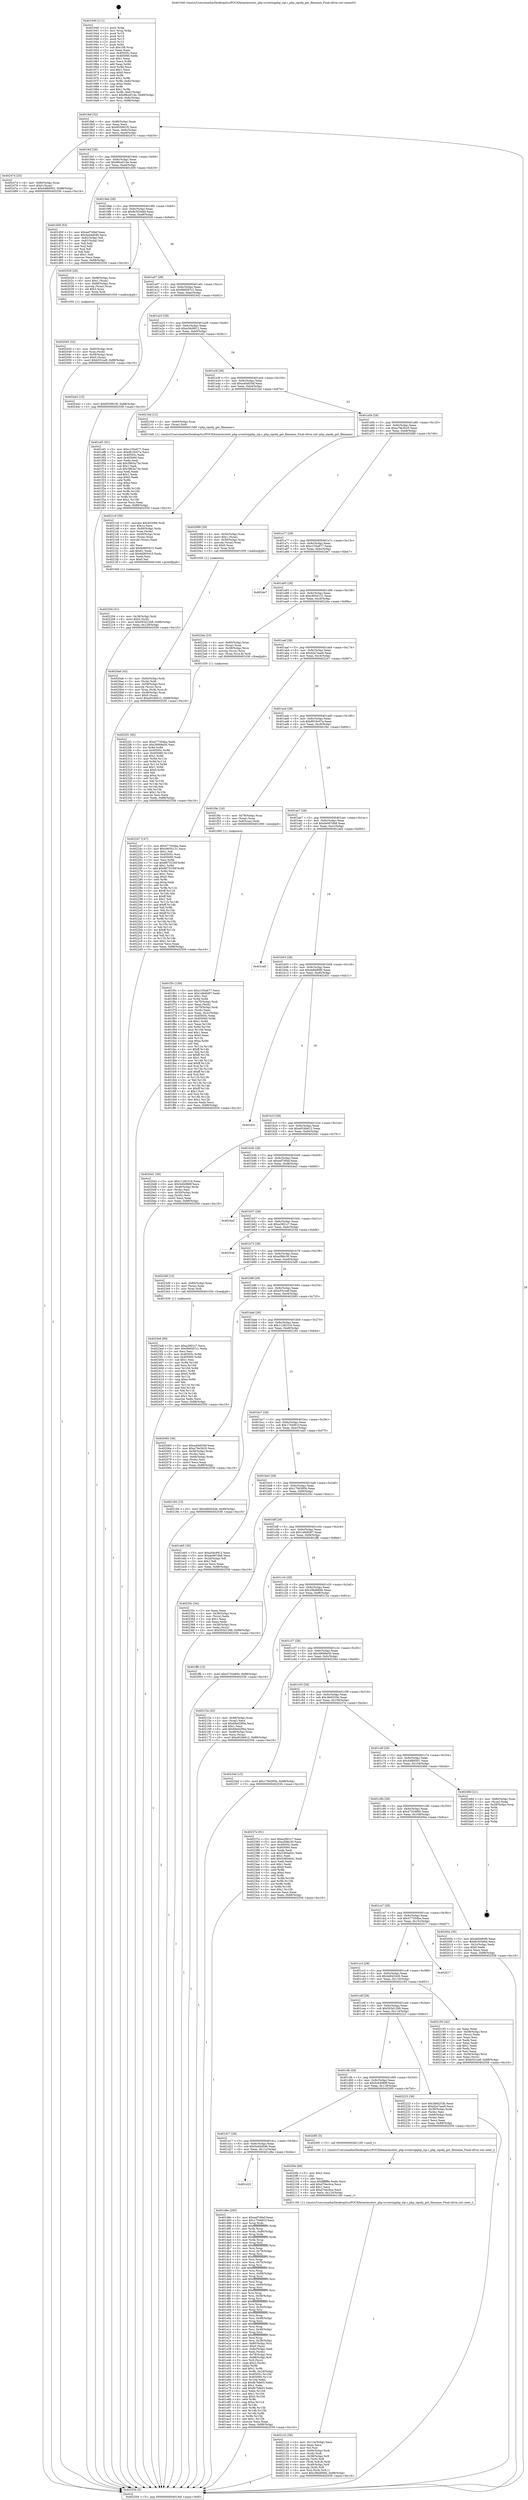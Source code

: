 digraph "0x401940" {
  label = "0x401940 (/mnt/c/Users/mathe/Desktop/tcc/POCII/binaries/extr_php-srcextzipphp_zip.c_php_zipobj_get_filename_Final-ollvm.out::main(0))"
  labelloc = "t"
  node[shape=record]

  Entry [label="",width=0.3,height=0.3,shape=circle,fillcolor=black,style=filled]
  "0x4019af" [label="{
     0x4019af [32]\l
     | [instrs]\l
     &nbsp;&nbsp;0x4019af \<+6\>: mov -0x88(%rbp),%eax\l
     &nbsp;&nbsp;0x4019b5 \<+2\>: mov %eax,%ecx\l
     &nbsp;&nbsp;0x4019b7 \<+6\>: sub $0x855991f5,%ecx\l
     &nbsp;&nbsp;0x4019bd \<+6\>: mov %eax,-0x9c(%rbp)\l
     &nbsp;&nbsp;0x4019c3 \<+6\>: mov %ecx,-0xa0(%rbp)\l
     &nbsp;&nbsp;0x4019c9 \<+6\>: je 0000000000402474 \<main+0xb34\>\l
  }"]
  "0x402474" [label="{
     0x402474 [25]\l
     | [instrs]\l
     &nbsp;&nbsp;0x402474 \<+4\>: mov -0x80(%rbp),%rax\l
     &nbsp;&nbsp;0x402478 \<+6\>: movl $0x0,(%rax)\l
     &nbsp;&nbsp;0x40247e \<+10\>: movl $0x44f66501,-0x88(%rbp)\l
     &nbsp;&nbsp;0x402488 \<+5\>: jmp 0000000000402556 \<main+0xc16\>\l
  }"]
  "0x4019cf" [label="{
     0x4019cf [28]\l
     | [instrs]\l
     &nbsp;&nbsp;0x4019cf \<+5\>: jmp 00000000004019d4 \<main+0x94\>\l
     &nbsp;&nbsp;0x4019d4 \<+6\>: mov -0x9c(%rbp),%eax\l
     &nbsp;&nbsp;0x4019da \<+5\>: sub $0x88ce514e,%eax\l
     &nbsp;&nbsp;0x4019df \<+6\>: mov %eax,-0xa4(%rbp)\l
     &nbsp;&nbsp;0x4019e5 \<+6\>: je 0000000000401d59 \<main+0x419\>\l
  }"]
  Exit [label="",width=0.3,height=0.3,shape=circle,fillcolor=black,style=filled,peripheries=2]
  "0x401d59" [label="{
     0x401d59 [53]\l
     | [instrs]\l
     &nbsp;&nbsp;0x401d59 \<+5\>: mov $0xeef7d0ef,%eax\l
     &nbsp;&nbsp;0x401d5e \<+5\>: mov $0x5ed4d546,%ecx\l
     &nbsp;&nbsp;0x401d63 \<+6\>: mov -0x82(%rbp),%dl\l
     &nbsp;&nbsp;0x401d69 \<+7\>: mov -0x81(%rbp),%sil\l
     &nbsp;&nbsp;0x401d70 \<+3\>: mov %dl,%dil\l
     &nbsp;&nbsp;0x401d73 \<+3\>: and %sil,%dil\l
     &nbsp;&nbsp;0x401d76 \<+3\>: xor %sil,%dl\l
     &nbsp;&nbsp;0x401d79 \<+3\>: or %dl,%dil\l
     &nbsp;&nbsp;0x401d7c \<+4\>: test $0x1,%dil\l
     &nbsp;&nbsp;0x401d80 \<+3\>: cmovne %ecx,%eax\l
     &nbsp;&nbsp;0x401d83 \<+6\>: mov %eax,-0x88(%rbp)\l
     &nbsp;&nbsp;0x401d89 \<+5\>: jmp 0000000000402556 \<main+0xc16\>\l
  }"]
  "0x4019eb" [label="{
     0x4019eb [28]\l
     | [instrs]\l
     &nbsp;&nbsp;0x4019eb \<+5\>: jmp 00000000004019f0 \<main+0xb0\>\l
     &nbsp;&nbsp;0x4019f0 \<+6\>: mov -0x9c(%rbp),%eax\l
     &nbsp;&nbsp;0x4019f6 \<+5\>: sub $0x8c503e6d,%eax\l
     &nbsp;&nbsp;0x4019fb \<+6\>: mov %eax,-0xa8(%rbp)\l
     &nbsp;&nbsp;0x401a01 \<+6\>: je 0000000000402028 \<main+0x6e8\>\l
  }"]
  "0x402556" [label="{
     0x402556 [5]\l
     | [instrs]\l
     &nbsp;&nbsp;0x402556 \<+5\>: jmp 00000000004019af \<main+0x6f\>\l
  }"]
  "0x401940" [label="{
     0x401940 [111]\l
     | [instrs]\l
     &nbsp;&nbsp;0x401940 \<+1\>: push %rbp\l
     &nbsp;&nbsp;0x401941 \<+3\>: mov %rsp,%rbp\l
     &nbsp;&nbsp;0x401944 \<+2\>: push %r15\l
     &nbsp;&nbsp;0x401946 \<+2\>: push %r14\l
     &nbsp;&nbsp;0x401948 \<+2\>: push %r13\l
     &nbsp;&nbsp;0x40194a \<+2\>: push %r12\l
     &nbsp;&nbsp;0x40194c \<+1\>: push %rbx\l
     &nbsp;&nbsp;0x40194d \<+7\>: sub $0x108,%rsp\l
     &nbsp;&nbsp;0x401954 \<+2\>: xor %eax,%eax\l
     &nbsp;&nbsp;0x401956 \<+7\>: mov 0x40505c,%ecx\l
     &nbsp;&nbsp;0x40195d \<+7\>: mov 0x405060,%edx\l
     &nbsp;&nbsp;0x401964 \<+3\>: sub $0x1,%eax\l
     &nbsp;&nbsp;0x401967 \<+3\>: mov %ecx,%r8d\l
     &nbsp;&nbsp;0x40196a \<+3\>: add %eax,%r8d\l
     &nbsp;&nbsp;0x40196d \<+4\>: imul %r8d,%ecx\l
     &nbsp;&nbsp;0x401971 \<+3\>: and $0x1,%ecx\l
     &nbsp;&nbsp;0x401974 \<+3\>: cmp $0x0,%ecx\l
     &nbsp;&nbsp;0x401977 \<+4\>: sete %r9b\l
     &nbsp;&nbsp;0x40197b \<+4\>: and $0x1,%r9b\l
     &nbsp;&nbsp;0x40197f \<+7\>: mov %r9b,-0x82(%rbp)\l
     &nbsp;&nbsp;0x401986 \<+3\>: cmp $0xa,%edx\l
     &nbsp;&nbsp;0x401989 \<+4\>: setl %r9b\l
     &nbsp;&nbsp;0x40198d \<+4\>: and $0x1,%r9b\l
     &nbsp;&nbsp;0x401991 \<+7\>: mov %r9b,-0x81(%rbp)\l
     &nbsp;&nbsp;0x401998 \<+10\>: movl $0x88ce514e,-0x88(%rbp)\l
     &nbsp;&nbsp;0x4019a2 \<+6\>: mov %edi,-0x8c(%rbp)\l
     &nbsp;&nbsp;0x4019a8 \<+7\>: mov %rsi,-0x98(%rbp)\l
  }"]
  "0x4023e8" [label="{
     0x4023e8 [90]\l
     | [instrs]\l
     &nbsp;&nbsp;0x4023e8 \<+5\>: mov $0xa2801c7,%ecx\l
     &nbsp;&nbsp;0x4023ed \<+5\>: mov $0x9b6587c1,%edx\l
     &nbsp;&nbsp;0x4023f2 \<+2\>: xor %esi,%esi\l
     &nbsp;&nbsp;0x4023f4 \<+8\>: mov 0x40505c,%r8d\l
     &nbsp;&nbsp;0x4023fc \<+8\>: mov 0x405060,%r9d\l
     &nbsp;&nbsp;0x402404 \<+3\>: sub $0x1,%esi\l
     &nbsp;&nbsp;0x402407 \<+3\>: mov %r8d,%r10d\l
     &nbsp;&nbsp;0x40240a \<+3\>: add %esi,%r10d\l
     &nbsp;&nbsp;0x40240d \<+4\>: imul %r10d,%r8d\l
     &nbsp;&nbsp;0x402411 \<+4\>: and $0x1,%r8d\l
     &nbsp;&nbsp;0x402415 \<+4\>: cmp $0x0,%r8d\l
     &nbsp;&nbsp;0x402419 \<+4\>: sete %r11b\l
     &nbsp;&nbsp;0x40241d \<+4\>: cmp $0xa,%r9d\l
     &nbsp;&nbsp;0x402421 \<+3\>: setl %bl\l
     &nbsp;&nbsp;0x402424 \<+3\>: mov %r11b,%r14b\l
     &nbsp;&nbsp;0x402427 \<+3\>: and %bl,%r14b\l
     &nbsp;&nbsp;0x40242a \<+3\>: xor %bl,%r11b\l
     &nbsp;&nbsp;0x40242d \<+3\>: or %r11b,%r14b\l
     &nbsp;&nbsp;0x402430 \<+4\>: test $0x1,%r14b\l
     &nbsp;&nbsp;0x402434 \<+3\>: cmovne %edx,%ecx\l
     &nbsp;&nbsp;0x402437 \<+6\>: mov %ecx,-0x88(%rbp)\l
     &nbsp;&nbsp;0x40243d \<+5\>: jmp 0000000000402556 \<main+0xc16\>\l
  }"]
  "0x402028" [label="{
     0x402028 [29]\l
     | [instrs]\l
     &nbsp;&nbsp;0x402028 \<+4\>: mov -0x68(%rbp),%rax\l
     &nbsp;&nbsp;0x40202c \<+6\>: movl $0x1,(%rax)\l
     &nbsp;&nbsp;0x402032 \<+4\>: mov -0x68(%rbp),%rax\l
     &nbsp;&nbsp;0x402036 \<+3\>: movslq (%rax),%rax\l
     &nbsp;&nbsp;0x402039 \<+4\>: shl $0x3,%rax\l
     &nbsp;&nbsp;0x40203d \<+3\>: mov %rax,%rdi\l
     &nbsp;&nbsp;0x402040 \<+5\>: call 0000000000401050 \<malloc@plt\>\l
     | [calls]\l
     &nbsp;&nbsp;0x401050 \{1\} (unknown)\l
  }"]
  "0x401a07" [label="{
     0x401a07 [28]\l
     | [instrs]\l
     &nbsp;&nbsp;0x401a07 \<+5\>: jmp 0000000000401a0c \<main+0xcc\>\l
     &nbsp;&nbsp;0x401a0c \<+6\>: mov -0x9c(%rbp),%eax\l
     &nbsp;&nbsp;0x401a12 \<+5\>: sub $0x9b6587c1,%eax\l
     &nbsp;&nbsp;0x401a17 \<+6\>: mov %eax,-0xac(%rbp)\l
     &nbsp;&nbsp;0x401a1d \<+6\>: je 0000000000402442 \<main+0xb02\>\l
  }"]
  "0x4022f1" [label="{
     0x4022f1 [92]\l
     | [instrs]\l
     &nbsp;&nbsp;0x4022f1 \<+5\>: mov $0x477304ba,%edx\l
     &nbsp;&nbsp;0x4022f6 \<+5\>: mov $0x39068e50,%esi\l
     &nbsp;&nbsp;0x4022fb \<+3\>: xor %r8d,%r8d\l
     &nbsp;&nbsp;0x4022fe \<+8\>: mov 0x40505c,%r9d\l
     &nbsp;&nbsp;0x402306 \<+8\>: mov 0x405060,%r10d\l
     &nbsp;&nbsp;0x40230e \<+4\>: sub $0x1,%r8d\l
     &nbsp;&nbsp;0x402312 \<+3\>: mov %r9d,%r11d\l
     &nbsp;&nbsp;0x402315 \<+3\>: add %r8d,%r11d\l
     &nbsp;&nbsp;0x402318 \<+4\>: imul %r11d,%r9d\l
     &nbsp;&nbsp;0x40231c \<+4\>: and $0x1,%r9d\l
     &nbsp;&nbsp;0x402320 \<+4\>: cmp $0x0,%r9d\l
     &nbsp;&nbsp;0x402324 \<+3\>: sete %bl\l
     &nbsp;&nbsp;0x402327 \<+4\>: cmp $0xa,%r10d\l
     &nbsp;&nbsp;0x40232b \<+4\>: setl %r14b\l
     &nbsp;&nbsp;0x40232f \<+3\>: mov %bl,%r15b\l
     &nbsp;&nbsp;0x402332 \<+3\>: and %r14b,%r15b\l
     &nbsp;&nbsp;0x402335 \<+3\>: xor %r14b,%bl\l
     &nbsp;&nbsp;0x402338 \<+3\>: or %bl,%r15b\l
     &nbsp;&nbsp;0x40233b \<+4\>: test $0x1,%r15b\l
     &nbsp;&nbsp;0x40233f \<+3\>: cmovne %esi,%edx\l
     &nbsp;&nbsp;0x402342 \<+6\>: mov %edx,-0x88(%rbp)\l
     &nbsp;&nbsp;0x402348 \<+5\>: jmp 0000000000402556 \<main+0xc16\>\l
  }"]
  "0x402442" [label="{
     0x402442 [15]\l
     | [instrs]\l
     &nbsp;&nbsp;0x402442 \<+10\>: movl $0x855991f5,-0x88(%rbp)\l
     &nbsp;&nbsp;0x40244c \<+5\>: jmp 0000000000402556 \<main+0xc16\>\l
  }"]
  "0x401a23" [label="{
     0x401a23 [28]\l
     | [instrs]\l
     &nbsp;&nbsp;0x401a23 \<+5\>: jmp 0000000000401a28 \<main+0xe8\>\l
     &nbsp;&nbsp;0x401a28 \<+6\>: mov -0x9c(%rbp),%eax\l
     &nbsp;&nbsp;0x401a2e \<+5\>: sub $0xa3dc9912,%eax\l
     &nbsp;&nbsp;0x401a33 \<+6\>: mov %eax,-0xb0(%rbp)\l
     &nbsp;&nbsp;0x401a39 \<+6\>: je 0000000000401ef1 \<main+0x5b1\>\l
  }"]
  "0x402204" [label="{
     0x402204 [31]\l
     | [instrs]\l
     &nbsp;&nbsp;0x402204 \<+4\>: mov -0x38(%rbp),%rdi\l
     &nbsp;&nbsp;0x402208 \<+6\>: movl $0x0,(%rdi)\l
     &nbsp;&nbsp;0x40220e \<+10\>: movl $0x593d1268,-0x88(%rbp)\l
     &nbsp;&nbsp;0x402218 \<+6\>: mov %eax,-0x128(%rbp)\l
     &nbsp;&nbsp;0x40221e \<+5\>: jmp 0000000000402556 \<main+0xc16\>\l
  }"]
  "0x401ef1" [label="{
     0x401ef1 [91]\l
     | [instrs]\l
     &nbsp;&nbsp;0x401ef1 \<+5\>: mov $0xc155a677,%eax\l
     &nbsp;&nbsp;0x401ef6 \<+5\>: mov $0xd919c07a,%ecx\l
     &nbsp;&nbsp;0x401efb \<+7\>: mov 0x40505c,%edx\l
     &nbsp;&nbsp;0x401f02 \<+7\>: mov 0x405060,%esi\l
     &nbsp;&nbsp;0x401f09 \<+2\>: mov %edx,%edi\l
     &nbsp;&nbsp;0x401f0b \<+6\>: add $0x3863a73e,%edi\l
     &nbsp;&nbsp;0x401f11 \<+3\>: sub $0x1,%edi\l
     &nbsp;&nbsp;0x401f14 \<+6\>: sub $0x3863a73e,%edi\l
     &nbsp;&nbsp;0x401f1a \<+3\>: imul %edi,%edx\l
     &nbsp;&nbsp;0x401f1d \<+3\>: and $0x1,%edx\l
     &nbsp;&nbsp;0x401f20 \<+3\>: cmp $0x0,%edx\l
     &nbsp;&nbsp;0x401f23 \<+4\>: sete %r8b\l
     &nbsp;&nbsp;0x401f27 \<+3\>: cmp $0xa,%esi\l
     &nbsp;&nbsp;0x401f2a \<+4\>: setl %r9b\l
     &nbsp;&nbsp;0x401f2e \<+3\>: mov %r8b,%r10b\l
     &nbsp;&nbsp;0x401f31 \<+3\>: and %r9b,%r10b\l
     &nbsp;&nbsp;0x401f34 \<+3\>: xor %r9b,%r8b\l
     &nbsp;&nbsp;0x401f37 \<+3\>: or %r8b,%r10b\l
     &nbsp;&nbsp;0x401f3a \<+4\>: test $0x1,%r10b\l
     &nbsp;&nbsp;0x401f3e \<+3\>: cmovne %ecx,%eax\l
     &nbsp;&nbsp;0x401f41 \<+6\>: mov %eax,-0x88(%rbp)\l
     &nbsp;&nbsp;0x401f47 \<+5\>: jmp 0000000000402556 \<main+0xc16\>\l
  }"]
  "0x401a3f" [label="{
     0x401a3f [28]\l
     | [instrs]\l
     &nbsp;&nbsp;0x401a3f \<+5\>: jmp 0000000000401a44 \<main+0x104\>\l
     &nbsp;&nbsp;0x401a44 \<+6\>: mov -0x9c(%rbp),%eax\l
     &nbsp;&nbsp;0x401a4a \<+5\>: sub $0xa40d034f,%eax\l
     &nbsp;&nbsp;0x401a4f \<+6\>: mov %eax,-0xb4(%rbp)\l
     &nbsp;&nbsp;0x401a55 \<+6\>: je 00000000004021bd \<main+0x87d\>\l
  }"]
  "0x4021c9" [label="{
     0x4021c9 [59]\l
     | [instrs]\l
     &nbsp;&nbsp;0x4021c9 \<+10\>: movabs $0x4030b6,%rdi\l
     &nbsp;&nbsp;0x4021d3 \<+5\>: mov $0x1a,%ecx\l
     &nbsp;&nbsp;0x4021d8 \<+4\>: mov -0x40(%rbp),%rdx\l
     &nbsp;&nbsp;0x4021dc \<+3\>: mov %rax,(%rdx)\l
     &nbsp;&nbsp;0x4021df \<+4\>: mov -0x40(%rbp),%rax\l
     &nbsp;&nbsp;0x4021e3 \<+3\>: mov (%rax),%rax\l
     &nbsp;&nbsp;0x4021e6 \<+3\>: movsbl (%rax),%eax\l
     &nbsp;&nbsp;0x4021e9 \<+1\>: cltd\l
     &nbsp;&nbsp;0x4021ea \<+2\>: idiv %ecx\l
     &nbsp;&nbsp;0x4021ec \<+6\>: add $0x8d905415,%edx\l
     &nbsp;&nbsp;0x4021f2 \<+3\>: add $0x61,%edx\l
     &nbsp;&nbsp;0x4021f5 \<+6\>: sub $0x8d905415,%edx\l
     &nbsp;&nbsp;0x4021fb \<+2\>: mov %edx,%esi\l
     &nbsp;&nbsp;0x4021fd \<+2\>: mov $0x0,%al\l
     &nbsp;&nbsp;0x4021ff \<+5\>: call 0000000000401040 \<printf@plt\>\l
     | [calls]\l
     &nbsp;&nbsp;0x401040 \{1\} (unknown)\l
  }"]
  "0x4021bd" [label="{
     0x4021bd [12]\l
     | [instrs]\l
     &nbsp;&nbsp;0x4021bd \<+4\>: mov -0x60(%rbp),%rax\l
     &nbsp;&nbsp;0x4021c1 \<+3\>: mov (%rax),%rdi\l
     &nbsp;&nbsp;0x4021c4 \<+5\>: call 00000000004015d0 \<php_zipobj_get_filename\>\l
     | [calls]\l
     &nbsp;&nbsp;0x4015d0 \{1\} (/mnt/c/Users/mathe/Desktop/tcc/POCII/binaries/extr_php-srcextzipphp_zip.c_php_zipobj_get_filename_Final-ollvm.out::php_zipobj_get_filename)\l
  }"]
  "0x401a5b" [label="{
     0x401a5b [28]\l
     | [instrs]\l
     &nbsp;&nbsp;0x401a5b \<+5\>: jmp 0000000000401a60 \<main+0x120\>\l
     &nbsp;&nbsp;0x401a60 \<+6\>: mov -0x9c(%rbp),%eax\l
     &nbsp;&nbsp;0x401a66 \<+5\>: sub $0xa79e3b20,%eax\l
     &nbsp;&nbsp;0x401a6b \<+6\>: mov %eax,-0xb8(%rbp)\l
     &nbsp;&nbsp;0x401a71 \<+6\>: je 0000000000402089 \<main+0x749\>\l
  }"]
  "0x402122" [label="{
     0x402122 [56]\l
     | [instrs]\l
     &nbsp;&nbsp;0x402122 \<+6\>: mov -0x124(%rbp),%ecx\l
     &nbsp;&nbsp;0x402128 \<+3\>: imul %eax,%ecx\l
     &nbsp;&nbsp;0x40212b \<+3\>: mov %cl,%sil\l
     &nbsp;&nbsp;0x40212e \<+4\>: mov -0x60(%rbp),%rdi\l
     &nbsp;&nbsp;0x402132 \<+3\>: mov (%rdi),%rdi\l
     &nbsp;&nbsp;0x402135 \<+4\>: mov -0x58(%rbp),%r8\l
     &nbsp;&nbsp;0x402139 \<+3\>: movslq (%r8),%r8\l
     &nbsp;&nbsp;0x40213c \<+4\>: mov (%rdi,%r8,8),%rdi\l
     &nbsp;&nbsp;0x402140 \<+4\>: mov -0x48(%rbp),%r8\l
     &nbsp;&nbsp;0x402144 \<+3\>: movslq (%r8),%r8\l
     &nbsp;&nbsp;0x402147 \<+4\>: mov %sil,(%rdi,%r8,1)\l
     &nbsp;&nbsp;0x40214b \<+10\>: movl $0x29bd6666,-0x88(%rbp)\l
     &nbsp;&nbsp;0x402155 \<+5\>: jmp 0000000000402556 \<main+0xc16\>\l
  }"]
  "0x402089" [label="{
     0x402089 [29]\l
     | [instrs]\l
     &nbsp;&nbsp;0x402089 \<+4\>: mov -0x50(%rbp),%rax\l
     &nbsp;&nbsp;0x40208d \<+6\>: movl $0x1,(%rax)\l
     &nbsp;&nbsp;0x402093 \<+4\>: mov -0x50(%rbp),%rax\l
     &nbsp;&nbsp;0x402097 \<+3\>: movslq (%rax),%rax\l
     &nbsp;&nbsp;0x40209a \<+4\>: shl $0x0,%rax\l
     &nbsp;&nbsp;0x40209e \<+3\>: mov %rax,%rdi\l
     &nbsp;&nbsp;0x4020a1 \<+5\>: call 0000000000401050 \<malloc@plt\>\l
     | [calls]\l
     &nbsp;&nbsp;0x401050 \{1\} (unknown)\l
  }"]
  "0x401a77" [label="{
     0x401a77 [28]\l
     | [instrs]\l
     &nbsp;&nbsp;0x401a77 \<+5\>: jmp 0000000000401a7c \<main+0x13c\>\l
     &nbsp;&nbsp;0x401a7c \<+6\>: mov -0x9c(%rbp),%eax\l
     &nbsp;&nbsp;0x401a82 \<+5\>: sub $0xc155a677,%eax\l
     &nbsp;&nbsp;0x401a87 \<+6\>: mov %eax,-0xbc(%rbp)\l
     &nbsp;&nbsp;0x401a8d \<+6\>: je 00000000004024e7 \<main+0xba7\>\l
  }"]
  "0x4020fa" [label="{
     0x4020fa [40]\l
     | [instrs]\l
     &nbsp;&nbsp;0x4020fa \<+5\>: mov $0x2,%ecx\l
     &nbsp;&nbsp;0x4020ff \<+1\>: cltd\l
     &nbsp;&nbsp;0x402100 \<+2\>: idiv %ecx\l
     &nbsp;&nbsp;0x402102 \<+6\>: imul $0xfffffffe,%edx,%ecx\l
     &nbsp;&nbsp;0x402108 \<+6\>: add $0xd70ec6ca,%ecx\l
     &nbsp;&nbsp;0x40210e \<+3\>: add $0x1,%ecx\l
     &nbsp;&nbsp;0x402111 \<+6\>: sub $0xd70ec6ca,%ecx\l
     &nbsp;&nbsp;0x402117 \<+6\>: mov %ecx,-0x124(%rbp)\l
     &nbsp;&nbsp;0x40211d \<+5\>: call 0000000000401160 \<next_i\>\l
     | [calls]\l
     &nbsp;&nbsp;0x401160 \{1\} (/mnt/c/Users/mathe/Desktop/tcc/POCII/binaries/extr_php-srcextzipphp_zip.c_php_zipobj_get_filename_Final-ollvm.out::next_i)\l
  }"]
  "0x4024e7" [label="{
     0x4024e7\l
  }", style=dashed]
  "0x401a93" [label="{
     0x401a93 [28]\l
     | [instrs]\l
     &nbsp;&nbsp;0x401a93 \<+5\>: jmp 0000000000401a98 \<main+0x158\>\l
     &nbsp;&nbsp;0x401a98 \<+6\>: mov -0x9c(%rbp),%eax\l
     &nbsp;&nbsp;0x401a9e \<+5\>: sub $0xc9054131,%eax\l
     &nbsp;&nbsp;0x401aa3 \<+6\>: mov %eax,-0xc0(%rbp)\l
     &nbsp;&nbsp;0x401aa9 \<+6\>: je 00000000004022da \<main+0x99a\>\l
  }"]
  "0x4020a6" [label="{
     0x4020a6 [43]\l
     | [instrs]\l
     &nbsp;&nbsp;0x4020a6 \<+4\>: mov -0x60(%rbp),%rdi\l
     &nbsp;&nbsp;0x4020aa \<+3\>: mov (%rdi),%rdi\l
     &nbsp;&nbsp;0x4020ad \<+4\>: mov -0x58(%rbp),%rcx\l
     &nbsp;&nbsp;0x4020b1 \<+3\>: movslq (%rcx),%rcx\l
     &nbsp;&nbsp;0x4020b4 \<+4\>: mov %rax,(%rdi,%rcx,8)\l
     &nbsp;&nbsp;0x4020b8 \<+4\>: mov -0x48(%rbp),%rax\l
     &nbsp;&nbsp;0x4020bc \<+6\>: movl $0x0,(%rax)\l
     &nbsp;&nbsp;0x4020c2 \<+10\>: movl $0xe916b612,-0x88(%rbp)\l
     &nbsp;&nbsp;0x4020cc \<+5\>: jmp 0000000000402556 \<main+0xc16\>\l
  }"]
  "0x4022da" [label="{
     0x4022da [23]\l
     | [instrs]\l
     &nbsp;&nbsp;0x4022da \<+4\>: mov -0x60(%rbp),%rax\l
     &nbsp;&nbsp;0x4022de \<+3\>: mov (%rax),%rax\l
     &nbsp;&nbsp;0x4022e1 \<+4\>: mov -0x38(%rbp),%rcx\l
     &nbsp;&nbsp;0x4022e5 \<+3\>: movslq (%rcx),%rcx\l
     &nbsp;&nbsp;0x4022e8 \<+4\>: mov (%rax,%rcx,8),%rdi\l
     &nbsp;&nbsp;0x4022ec \<+5\>: call 0000000000401030 \<free@plt\>\l
     | [calls]\l
     &nbsp;&nbsp;0x401030 \{1\} (unknown)\l
  }"]
  "0x401aaf" [label="{
     0x401aaf [28]\l
     | [instrs]\l
     &nbsp;&nbsp;0x401aaf \<+5\>: jmp 0000000000401ab4 \<main+0x174\>\l
     &nbsp;&nbsp;0x401ab4 \<+6\>: mov -0x9c(%rbp),%eax\l
     &nbsp;&nbsp;0x401aba \<+5\>: sub $0xd2a7eae9,%eax\l
     &nbsp;&nbsp;0x401abf \<+6\>: mov %eax,-0xc4(%rbp)\l
     &nbsp;&nbsp;0x401ac5 \<+6\>: je 0000000000402247 \<main+0x907\>\l
  }"]
  "0x402045" [label="{
     0x402045 [32]\l
     | [instrs]\l
     &nbsp;&nbsp;0x402045 \<+4\>: mov -0x60(%rbp),%rdi\l
     &nbsp;&nbsp;0x402049 \<+3\>: mov %rax,(%rdi)\l
     &nbsp;&nbsp;0x40204c \<+4\>: mov -0x58(%rbp),%rax\l
     &nbsp;&nbsp;0x402050 \<+6\>: movl $0x0,(%rax)\l
     &nbsp;&nbsp;0x402056 \<+10\>: movl $0xb551edf,-0x88(%rbp)\l
     &nbsp;&nbsp;0x402060 \<+5\>: jmp 0000000000402556 \<main+0xc16\>\l
  }"]
  "0x402247" [label="{
     0x402247 [147]\l
     | [instrs]\l
     &nbsp;&nbsp;0x402247 \<+5\>: mov $0x477304ba,%eax\l
     &nbsp;&nbsp;0x40224c \<+5\>: mov $0xc9054131,%ecx\l
     &nbsp;&nbsp;0x402251 \<+2\>: mov $0x1,%dl\l
     &nbsp;&nbsp;0x402253 \<+7\>: mov 0x40505c,%esi\l
     &nbsp;&nbsp;0x40225a \<+7\>: mov 0x405060,%edi\l
     &nbsp;&nbsp;0x402261 \<+3\>: mov %esi,%r8d\l
     &nbsp;&nbsp;0x402264 \<+7\>: sub $0x8875230f,%r8d\l
     &nbsp;&nbsp;0x40226b \<+4\>: sub $0x1,%r8d\l
     &nbsp;&nbsp;0x40226f \<+7\>: add $0x8875230f,%r8d\l
     &nbsp;&nbsp;0x402276 \<+4\>: imul %r8d,%esi\l
     &nbsp;&nbsp;0x40227a \<+3\>: and $0x1,%esi\l
     &nbsp;&nbsp;0x40227d \<+3\>: cmp $0x0,%esi\l
     &nbsp;&nbsp;0x402280 \<+4\>: sete %r9b\l
     &nbsp;&nbsp;0x402284 \<+3\>: cmp $0xa,%edi\l
     &nbsp;&nbsp;0x402287 \<+4\>: setl %r10b\l
     &nbsp;&nbsp;0x40228b \<+3\>: mov %r9b,%r11b\l
     &nbsp;&nbsp;0x40228e \<+4\>: xor $0xff,%r11b\l
     &nbsp;&nbsp;0x402292 \<+3\>: mov %r10b,%bl\l
     &nbsp;&nbsp;0x402295 \<+3\>: xor $0xff,%bl\l
     &nbsp;&nbsp;0x402298 \<+3\>: xor $0x1,%dl\l
     &nbsp;&nbsp;0x40229b \<+3\>: mov %r11b,%r14b\l
     &nbsp;&nbsp;0x40229e \<+4\>: and $0xff,%r14b\l
     &nbsp;&nbsp;0x4022a2 \<+3\>: and %dl,%r9b\l
     &nbsp;&nbsp;0x4022a5 \<+3\>: mov %bl,%r15b\l
     &nbsp;&nbsp;0x4022a8 \<+4\>: and $0xff,%r15b\l
     &nbsp;&nbsp;0x4022ac \<+3\>: and %dl,%r10b\l
     &nbsp;&nbsp;0x4022af \<+3\>: or %r9b,%r14b\l
     &nbsp;&nbsp;0x4022b2 \<+3\>: or %r10b,%r15b\l
     &nbsp;&nbsp;0x4022b5 \<+3\>: xor %r15b,%r14b\l
     &nbsp;&nbsp;0x4022b8 \<+3\>: or %bl,%r11b\l
     &nbsp;&nbsp;0x4022bb \<+4\>: xor $0xff,%r11b\l
     &nbsp;&nbsp;0x4022bf \<+3\>: or $0x1,%dl\l
     &nbsp;&nbsp;0x4022c2 \<+3\>: and %dl,%r11b\l
     &nbsp;&nbsp;0x4022c5 \<+3\>: or %r11b,%r14b\l
     &nbsp;&nbsp;0x4022c8 \<+4\>: test $0x1,%r14b\l
     &nbsp;&nbsp;0x4022cc \<+3\>: cmovne %ecx,%eax\l
     &nbsp;&nbsp;0x4022cf \<+6\>: mov %eax,-0x88(%rbp)\l
     &nbsp;&nbsp;0x4022d5 \<+5\>: jmp 0000000000402556 \<main+0xc16\>\l
  }"]
  "0x401acb" [label="{
     0x401acb [28]\l
     | [instrs]\l
     &nbsp;&nbsp;0x401acb \<+5\>: jmp 0000000000401ad0 \<main+0x190\>\l
     &nbsp;&nbsp;0x401ad0 \<+6\>: mov -0x9c(%rbp),%eax\l
     &nbsp;&nbsp;0x401ad6 \<+5\>: sub $0xd919c07a,%eax\l
     &nbsp;&nbsp;0x401adb \<+6\>: mov %eax,-0xc8(%rbp)\l
     &nbsp;&nbsp;0x401ae1 \<+6\>: je 0000000000401f4c \<main+0x60c\>\l
  }"]
  "0x401f5c" [label="{
     0x401f5c [159]\l
     | [instrs]\l
     &nbsp;&nbsp;0x401f5c \<+5\>: mov $0xc155a677,%ecx\l
     &nbsp;&nbsp;0x401f61 \<+5\>: mov $0x1d6d0df7,%edx\l
     &nbsp;&nbsp;0x401f66 \<+3\>: mov $0x1,%sil\l
     &nbsp;&nbsp;0x401f69 \<+3\>: xor %r8d,%r8d\l
     &nbsp;&nbsp;0x401f6c \<+4\>: mov -0x70(%rbp),%rdi\l
     &nbsp;&nbsp;0x401f70 \<+2\>: mov %eax,(%rdi)\l
     &nbsp;&nbsp;0x401f72 \<+4\>: mov -0x70(%rbp),%rdi\l
     &nbsp;&nbsp;0x401f76 \<+2\>: mov (%rdi),%eax\l
     &nbsp;&nbsp;0x401f78 \<+3\>: mov %eax,-0x2c(%rbp)\l
     &nbsp;&nbsp;0x401f7b \<+7\>: mov 0x40505c,%eax\l
     &nbsp;&nbsp;0x401f82 \<+8\>: mov 0x405060,%r9d\l
     &nbsp;&nbsp;0x401f8a \<+4\>: sub $0x1,%r8d\l
     &nbsp;&nbsp;0x401f8e \<+3\>: mov %eax,%r10d\l
     &nbsp;&nbsp;0x401f91 \<+3\>: add %r8d,%r10d\l
     &nbsp;&nbsp;0x401f94 \<+4\>: imul %r10d,%eax\l
     &nbsp;&nbsp;0x401f98 \<+3\>: and $0x1,%eax\l
     &nbsp;&nbsp;0x401f9b \<+3\>: cmp $0x0,%eax\l
     &nbsp;&nbsp;0x401f9e \<+4\>: sete %r11b\l
     &nbsp;&nbsp;0x401fa2 \<+4\>: cmp $0xa,%r9d\l
     &nbsp;&nbsp;0x401fa6 \<+3\>: setl %bl\l
     &nbsp;&nbsp;0x401fa9 \<+3\>: mov %r11b,%r14b\l
     &nbsp;&nbsp;0x401fac \<+4\>: xor $0xff,%r14b\l
     &nbsp;&nbsp;0x401fb0 \<+3\>: mov %bl,%r15b\l
     &nbsp;&nbsp;0x401fb3 \<+4\>: xor $0xff,%r15b\l
     &nbsp;&nbsp;0x401fb7 \<+4\>: xor $0x1,%sil\l
     &nbsp;&nbsp;0x401fbb \<+3\>: mov %r14b,%r12b\l
     &nbsp;&nbsp;0x401fbe \<+4\>: and $0xff,%r12b\l
     &nbsp;&nbsp;0x401fc2 \<+3\>: and %sil,%r11b\l
     &nbsp;&nbsp;0x401fc5 \<+3\>: mov %r15b,%r13b\l
     &nbsp;&nbsp;0x401fc8 \<+4\>: and $0xff,%r13b\l
     &nbsp;&nbsp;0x401fcc \<+3\>: and %sil,%bl\l
     &nbsp;&nbsp;0x401fcf \<+3\>: or %r11b,%r12b\l
     &nbsp;&nbsp;0x401fd2 \<+3\>: or %bl,%r13b\l
     &nbsp;&nbsp;0x401fd5 \<+3\>: xor %r13b,%r12b\l
     &nbsp;&nbsp;0x401fd8 \<+3\>: or %r15b,%r14b\l
     &nbsp;&nbsp;0x401fdb \<+4\>: xor $0xff,%r14b\l
     &nbsp;&nbsp;0x401fdf \<+4\>: or $0x1,%sil\l
     &nbsp;&nbsp;0x401fe3 \<+3\>: and %sil,%r14b\l
     &nbsp;&nbsp;0x401fe6 \<+3\>: or %r14b,%r12b\l
     &nbsp;&nbsp;0x401fe9 \<+4\>: test $0x1,%r12b\l
     &nbsp;&nbsp;0x401fed \<+3\>: cmovne %edx,%ecx\l
     &nbsp;&nbsp;0x401ff0 \<+6\>: mov %ecx,-0x88(%rbp)\l
     &nbsp;&nbsp;0x401ff6 \<+5\>: jmp 0000000000402556 \<main+0xc16\>\l
  }"]
  "0x401f4c" [label="{
     0x401f4c [16]\l
     | [instrs]\l
     &nbsp;&nbsp;0x401f4c \<+4\>: mov -0x78(%rbp),%rax\l
     &nbsp;&nbsp;0x401f50 \<+3\>: mov (%rax),%rax\l
     &nbsp;&nbsp;0x401f53 \<+4\>: mov 0x8(%rax),%rdi\l
     &nbsp;&nbsp;0x401f57 \<+5\>: call 0000000000401060 \<atoi@plt\>\l
     | [calls]\l
     &nbsp;&nbsp;0x401060 \{1\} (unknown)\l
  }"]
  "0x401ae7" [label="{
     0x401ae7 [28]\l
     | [instrs]\l
     &nbsp;&nbsp;0x401ae7 \<+5\>: jmp 0000000000401aec \<main+0x1ac\>\l
     &nbsp;&nbsp;0x401aec \<+6\>: mov -0x9c(%rbp),%eax\l
     &nbsp;&nbsp;0x401af2 \<+5\>: sub $0xde087db8,%eax\l
     &nbsp;&nbsp;0x401af7 \<+6\>: mov %eax,-0xcc(%rbp)\l
     &nbsp;&nbsp;0x401afd \<+6\>: je 0000000000401ed3 \<main+0x593\>\l
  }"]
  "0x401d33" [label="{
     0x401d33\l
  }", style=dashed]
  "0x401ed3" [label="{
     0x401ed3\l
  }", style=dashed]
  "0x401b03" [label="{
     0x401b03 [28]\l
     | [instrs]\l
     &nbsp;&nbsp;0x401b03 \<+5\>: jmp 0000000000401b08 \<main+0x1c8\>\l
     &nbsp;&nbsp;0x401b08 \<+6\>: mov -0x9c(%rbp),%eax\l
     &nbsp;&nbsp;0x401b0e \<+5\>: sub $0xde8480f0,%eax\l
     &nbsp;&nbsp;0x401b13 \<+6\>: mov %eax,-0xd0(%rbp)\l
     &nbsp;&nbsp;0x401b19 \<+6\>: je 0000000000402451 \<main+0xb11\>\l
  }"]
  "0x401d8e" [label="{
     0x401d8e [295]\l
     | [instrs]\l
     &nbsp;&nbsp;0x401d8e \<+5\>: mov $0xeef7d0ef,%eax\l
     &nbsp;&nbsp;0x401d93 \<+5\>: mov $0x175dd61f,%ecx\l
     &nbsp;&nbsp;0x401d98 \<+3\>: mov %rsp,%rdx\l
     &nbsp;&nbsp;0x401d9b \<+4\>: add $0xfffffffffffffff0,%rdx\l
     &nbsp;&nbsp;0x401d9f \<+3\>: mov %rdx,%rsp\l
     &nbsp;&nbsp;0x401da2 \<+4\>: mov %rdx,-0x80(%rbp)\l
     &nbsp;&nbsp;0x401da6 \<+3\>: mov %rsp,%rdx\l
     &nbsp;&nbsp;0x401da9 \<+4\>: add $0xfffffffffffffff0,%rdx\l
     &nbsp;&nbsp;0x401dad \<+3\>: mov %rdx,%rsp\l
     &nbsp;&nbsp;0x401db0 \<+3\>: mov %rsp,%rsi\l
     &nbsp;&nbsp;0x401db3 \<+4\>: add $0xfffffffffffffff0,%rsi\l
     &nbsp;&nbsp;0x401db7 \<+3\>: mov %rsi,%rsp\l
     &nbsp;&nbsp;0x401dba \<+4\>: mov %rsi,-0x78(%rbp)\l
     &nbsp;&nbsp;0x401dbe \<+3\>: mov %rsp,%rsi\l
     &nbsp;&nbsp;0x401dc1 \<+4\>: add $0xfffffffffffffff0,%rsi\l
     &nbsp;&nbsp;0x401dc5 \<+3\>: mov %rsi,%rsp\l
     &nbsp;&nbsp;0x401dc8 \<+4\>: mov %rsi,-0x70(%rbp)\l
     &nbsp;&nbsp;0x401dcc \<+3\>: mov %rsp,%rsi\l
     &nbsp;&nbsp;0x401dcf \<+4\>: add $0xfffffffffffffff0,%rsi\l
     &nbsp;&nbsp;0x401dd3 \<+3\>: mov %rsi,%rsp\l
     &nbsp;&nbsp;0x401dd6 \<+4\>: mov %rsi,-0x68(%rbp)\l
     &nbsp;&nbsp;0x401dda \<+3\>: mov %rsp,%rsi\l
     &nbsp;&nbsp;0x401ddd \<+4\>: add $0xfffffffffffffff0,%rsi\l
     &nbsp;&nbsp;0x401de1 \<+3\>: mov %rsi,%rsp\l
     &nbsp;&nbsp;0x401de4 \<+4\>: mov %rsi,-0x60(%rbp)\l
     &nbsp;&nbsp;0x401de8 \<+3\>: mov %rsp,%rsi\l
     &nbsp;&nbsp;0x401deb \<+4\>: add $0xfffffffffffffff0,%rsi\l
     &nbsp;&nbsp;0x401def \<+3\>: mov %rsi,%rsp\l
     &nbsp;&nbsp;0x401df2 \<+4\>: mov %rsi,-0x58(%rbp)\l
     &nbsp;&nbsp;0x401df6 \<+3\>: mov %rsp,%rsi\l
     &nbsp;&nbsp;0x401df9 \<+4\>: add $0xfffffffffffffff0,%rsi\l
     &nbsp;&nbsp;0x401dfd \<+3\>: mov %rsi,%rsp\l
     &nbsp;&nbsp;0x401e00 \<+4\>: mov %rsi,-0x50(%rbp)\l
     &nbsp;&nbsp;0x401e04 \<+3\>: mov %rsp,%rsi\l
     &nbsp;&nbsp;0x401e07 \<+4\>: add $0xfffffffffffffff0,%rsi\l
     &nbsp;&nbsp;0x401e0b \<+3\>: mov %rsi,%rsp\l
     &nbsp;&nbsp;0x401e0e \<+4\>: mov %rsi,-0x48(%rbp)\l
     &nbsp;&nbsp;0x401e12 \<+3\>: mov %rsp,%rsi\l
     &nbsp;&nbsp;0x401e15 \<+4\>: add $0xfffffffffffffff0,%rsi\l
     &nbsp;&nbsp;0x401e19 \<+3\>: mov %rsi,%rsp\l
     &nbsp;&nbsp;0x401e1c \<+4\>: mov %rsi,-0x40(%rbp)\l
     &nbsp;&nbsp;0x401e20 \<+3\>: mov %rsp,%rsi\l
     &nbsp;&nbsp;0x401e23 \<+4\>: add $0xfffffffffffffff0,%rsi\l
     &nbsp;&nbsp;0x401e27 \<+3\>: mov %rsi,%rsp\l
     &nbsp;&nbsp;0x401e2a \<+4\>: mov %rsi,-0x38(%rbp)\l
     &nbsp;&nbsp;0x401e2e \<+4\>: mov -0x80(%rbp),%rsi\l
     &nbsp;&nbsp;0x401e32 \<+6\>: movl $0x0,(%rsi)\l
     &nbsp;&nbsp;0x401e38 \<+6\>: mov -0x8c(%rbp),%edi\l
     &nbsp;&nbsp;0x401e3e \<+2\>: mov %edi,(%rdx)\l
     &nbsp;&nbsp;0x401e40 \<+4\>: mov -0x78(%rbp),%rsi\l
     &nbsp;&nbsp;0x401e44 \<+7\>: mov -0x98(%rbp),%r8\l
     &nbsp;&nbsp;0x401e4b \<+3\>: mov %r8,(%rsi)\l
     &nbsp;&nbsp;0x401e4e \<+3\>: cmpl $0x2,(%rdx)\l
     &nbsp;&nbsp;0x401e51 \<+4\>: setne %r9b\l
     &nbsp;&nbsp;0x401e55 \<+4\>: and $0x1,%r9b\l
     &nbsp;&nbsp;0x401e59 \<+4\>: mov %r9b,-0x2d(%rbp)\l
     &nbsp;&nbsp;0x401e5d \<+8\>: mov 0x40505c,%r10d\l
     &nbsp;&nbsp;0x401e65 \<+8\>: mov 0x405060,%r11d\l
     &nbsp;&nbsp;0x401e6d \<+3\>: mov %r10d,%ebx\l
     &nbsp;&nbsp;0x401e70 \<+6\>: sub $0xfb7bfe03,%ebx\l
     &nbsp;&nbsp;0x401e76 \<+3\>: sub $0x1,%ebx\l
     &nbsp;&nbsp;0x401e79 \<+6\>: add $0xfb7bfe03,%ebx\l
     &nbsp;&nbsp;0x401e7f \<+4\>: imul %ebx,%r10d\l
     &nbsp;&nbsp;0x401e83 \<+4\>: and $0x1,%r10d\l
     &nbsp;&nbsp;0x401e87 \<+4\>: cmp $0x0,%r10d\l
     &nbsp;&nbsp;0x401e8b \<+4\>: sete %r9b\l
     &nbsp;&nbsp;0x401e8f \<+4\>: cmp $0xa,%r11d\l
     &nbsp;&nbsp;0x401e93 \<+4\>: setl %r14b\l
     &nbsp;&nbsp;0x401e97 \<+3\>: mov %r9b,%r15b\l
     &nbsp;&nbsp;0x401e9a \<+3\>: and %r14b,%r15b\l
     &nbsp;&nbsp;0x401e9d \<+3\>: xor %r14b,%r9b\l
     &nbsp;&nbsp;0x401ea0 \<+3\>: or %r9b,%r15b\l
     &nbsp;&nbsp;0x401ea3 \<+4\>: test $0x1,%r15b\l
     &nbsp;&nbsp;0x401ea7 \<+3\>: cmovne %ecx,%eax\l
     &nbsp;&nbsp;0x401eaa \<+6\>: mov %eax,-0x88(%rbp)\l
     &nbsp;&nbsp;0x401eb0 \<+5\>: jmp 0000000000402556 \<main+0xc16\>\l
  }"]
  "0x402451" [label="{
     0x402451\l
  }", style=dashed]
  "0x401b1f" [label="{
     0x401b1f [28]\l
     | [instrs]\l
     &nbsp;&nbsp;0x401b1f \<+5\>: jmp 0000000000401b24 \<main+0x1e4\>\l
     &nbsp;&nbsp;0x401b24 \<+6\>: mov -0x9c(%rbp),%eax\l
     &nbsp;&nbsp;0x401b2a \<+5\>: sub $0xe916b612,%eax\l
     &nbsp;&nbsp;0x401b2f \<+6\>: mov %eax,-0xd4(%rbp)\l
     &nbsp;&nbsp;0x401b35 \<+6\>: je 00000000004020d1 \<main+0x791\>\l
  }"]
  "0x401d17" [label="{
     0x401d17 [28]\l
     | [instrs]\l
     &nbsp;&nbsp;0x401d17 \<+5\>: jmp 0000000000401d1c \<main+0x3dc\>\l
     &nbsp;&nbsp;0x401d1c \<+6\>: mov -0x9c(%rbp),%eax\l
     &nbsp;&nbsp;0x401d22 \<+5\>: sub $0x5ed4d546,%eax\l
     &nbsp;&nbsp;0x401d27 \<+6\>: mov %eax,-0x11c(%rbp)\l
     &nbsp;&nbsp;0x401d2d \<+6\>: je 0000000000401d8e \<main+0x44e\>\l
  }"]
  "0x4020d1" [label="{
     0x4020d1 [36]\l
     | [instrs]\l
     &nbsp;&nbsp;0x4020d1 \<+5\>: mov $0x11282316,%eax\l
     &nbsp;&nbsp;0x4020d6 \<+5\>: mov $0x5c64989f,%ecx\l
     &nbsp;&nbsp;0x4020db \<+4\>: mov -0x48(%rbp),%rdx\l
     &nbsp;&nbsp;0x4020df \<+2\>: mov (%rdx),%esi\l
     &nbsp;&nbsp;0x4020e1 \<+4\>: mov -0x50(%rbp),%rdx\l
     &nbsp;&nbsp;0x4020e5 \<+2\>: cmp (%rdx),%esi\l
     &nbsp;&nbsp;0x4020e7 \<+3\>: cmovl %ecx,%eax\l
     &nbsp;&nbsp;0x4020ea \<+6\>: mov %eax,-0x88(%rbp)\l
     &nbsp;&nbsp;0x4020f0 \<+5\>: jmp 0000000000402556 \<main+0xc16\>\l
  }"]
  "0x401b3b" [label="{
     0x401b3b [28]\l
     | [instrs]\l
     &nbsp;&nbsp;0x401b3b \<+5\>: jmp 0000000000401b40 \<main+0x200\>\l
     &nbsp;&nbsp;0x401b40 \<+6\>: mov -0x9c(%rbp),%eax\l
     &nbsp;&nbsp;0x401b46 \<+5\>: sub $0xeef7d0ef,%eax\l
     &nbsp;&nbsp;0x401b4b \<+6\>: mov %eax,-0xd8(%rbp)\l
     &nbsp;&nbsp;0x401b51 \<+6\>: je 00000000004024a2 \<main+0xb62\>\l
  }"]
  "0x4020f5" [label="{
     0x4020f5 [5]\l
     | [instrs]\l
     &nbsp;&nbsp;0x4020f5 \<+5\>: call 0000000000401160 \<next_i\>\l
     | [calls]\l
     &nbsp;&nbsp;0x401160 \{1\} (/mnt/c/Users/mathe/Desktop/tcc/POCII/binaries/extr_php-srcextzipphp_zip.c_php_zipobj_get_filename_Final-ollvm.out::next_i)\l
  }"]
  "0x4024a2" [label="{
     0x4024a2\l
  }", style=dashed]
  "0x401b57" [label="{
     0x401b57 [28]\l
     | [instrs]\l
     &nbsp;&nbsp;0x401b57 \<+5\>: jmp 0000000000401b5c \<main+0x21c\>\l
     &nbsp;&nbsp;0x401b5c \<+6\>: mov -0x9c(%rbp),%eax\l
     &nbsp;&nbsp;0x401b62 \<+5\>: sub $0xa2801c7,%eax\l
     &nbsp;&nbsp;0x401b67 \<+6\>: mov %eax,-0xdc(%rbp)\l
     &nbsp;&nbsp;0x401b6d \<+6\>: je 000000000040253d \<main+0xbfd\>\l
  }"]
  "0x401cfb" [label="{
     0x401cfb [28]\l
     | [instrs]\l
     &nbsp;&nbsp;0x401cfb \<+5\>: jmp 0000000000401d00 \<main+0x3c0\>\l
     &nbsp;&nbsp;0x401d00 \<+6\>: mov -0x9c(%rbp),%eax\l
     &nbsp;&nbsp;0x401d06 \<+5\>: sub $0x5c64989f,%eax\l
     &nbsp;&nbsp;0x401d0b \<+6\>: mov %eax,-0x118(%rbp)\l
     &nbsp;&nbsp;0x401d11 \<+6\>: je 00000000004020f5 \<main+0x7b5\>\l
  }"]
  "0x40253d" [label="{
     0x40253d\l
  }", style=dashed]
  "0x401b73" [label="{
     0x401b73 [28]\l
     | [instrs]\l
     &nbsp;&nbsp;0x401b73 \<+5\>: jmp 0000000000401b78 \<main+0x238\>\l
     &nbsp;&nbsp;0x401b78 \<+6\>: mov -0x9c(%rbp),%eax\l
     &nbsp;&nbsp;0x401b7e \<+5\>: sub $0xa586c30,%eax\l
     &nbsp;&nbsp;0x401b83 \<+6\>: mov %eax,-0xe0(%rbp)\l
     &nbsp;&nbsp;0x401b89 \<+6\>: je 00000000004023d9 \<main+0xa99\>\l
  }"]
  "0x402223" [label="{
     0x402223 [36]\l
     | [instrs]\l
     &nbsp;&nbsp;0x402223 \<+5\>: mov $0x3fe0253b,%eax\l
     &nbsp;&nbsp;0x402228 \<+5\>: mov $0xd2a7eae9,%ecx\l
     &nbsp;&nbsp;0x40222d \<+4\>: mov -0x38(%rbp),%rdx\l
     &nbsp;&nbsp;0x402231 \<+2\>: mov (%rdx),%esi\l
     &nbsp;&nbsp;0x402233 \<+4\>: mov -0x68(%rbp),%rdx\l
     &nbsp;&nbsp;0x402237 \<+2\>: cmp (%rdx),%esi\l
     &nbsp;&nbsp;0x402239 \<+3\>: cmovl %ecx,%eax\l
     &nbsp;&nbsp;0x40223c \<+6\>: mov %eax,-0x88(%rbp)\l
     &nbsp;&nbsp;0x402242 \<+5\>: jmp 0000000000402556 \<main+0xc16\>\l
  }"]
  "0x4023d9" [label="{
     0x4023d9 [15]\l
     | [instrs]\l
     &nbsp;&nbsp;0x4023d9 \<+4\>: mov -0x60(%rbp),%rax\l
     &nbsp;&nbsp;0x4023dd \<+3\>: mov (%rax),%rax\l
     &nbsp;&nbsp;0x4023e0 \<+3\>: mov %rax,%rdi\l
     &nbsp;&nbsp;0x4023e3 \<+5\>: call 0000000000401030 \<free@plt\>\l
     | [calls]\l
     &nbsp;&nbsp;0x401030 \{1\} (unknown)\l
  }"]
  "0x401b8f" [label="{
     0x401b8f [28]\l
     | [instrs]\l
     &nbsp;&nbsp;0x401b8f \<+5\>: jmp 0000000000401b94 \<main+0x254\>\l
     &nbsp;&nbsp;0x401b94 \<+6\>: mov -0x9c(%rbp),%eax\l
     &nbsp;&nbsp;0x401b9a \<+5\>: sub $0xb551edf,%eax\l
     &nbsp;&nbsp;0x401b9f \<+6\>: mov %eax,-0xe4(%rbp)\l
     &nbsp;&nbsp;0x401ba5 \<+6\>: je 0000000000402065 \<main+0x725\>\l
  }"]
  "0x401cdf" [label="{
     0x401cdf [28]\l
     | [instrs]\l
     &nbsp;&nbsp;0x401cdf \<+5\>: jmp 0000000000401ce4 \<main+0x3a4\>\l
     &nbsp;&nbsp;0x401ce4 \<+6\>: mov -0x9c(%rbp),%eax\l
     &nbsp;&nbsp;0x401cea \<+5\>: sub $0x593d1268,%eax\l
     &nbsp;&nbsp;0x401cef \<+6\>: mov %eax,-0x114(%rbp)\l
     &nbsp;&nbsp;0x401cf5 \<+6\>: je 0000000000402223 \<main+0x8e3\>\l
  }"]
  "0x402065" [label="{
     0x402065 [36]\l
     | [instrs]\l
     &nbsp;&nbsp;0x402065 \<+5\>: mov $0xa40d034f,%eax\l
     &nbsp;&nbsp;0x40206a \<+5\>: mov $0xa79e3b20,%ecx\l
     &nbsp;&nbsp;0x40206f \<+4\>: mov -0x58(%rbp),%rdx\l
     &nbsp;&nbsp;0x402073 \<+2\>: mov (%rdx),%esi\l
     &nbsp;&nbsp;0x402075 \<+4\>: mov -0x68(%rbp),%rdx\l
     &nbsp;&nbsp;0x402079 \<+2\>: cmp (%rdx),%esi\l
     &nbsp;&nbsp;0x40207b \<+3\>: cmovl %ecx,%eax\l
     &nbsp;&nbsp;0x40207e \<+6\>: mov %eax,-0x88(%rbp)\l
     &nbsp;&nbsp;0x402084 \<+5\>: jmp 0000000000402556 \<main+0xc16\>\l
  }"]
  "0x401bab" [label="{
     0x401bab [28]\l
     | [instrs]\l
     &nbsp;&nbsp;0x401bab \<+5\>: jmp 0000000000401bb0 \<main+0x270\>\l
     &nbsp;&nbsp;0x401bb0 \<+6\>: mov -0x9c(%rbp),%eax\l
     &nbsp;&nbsp;0x401bb6 \<+5\>: sub $0x11282316,%eax\l
     &nbsp;&nbsp;0x401bbb \<+6\>: mov %eax,-0xe8(%rbp)\l
     &nbsp;&nbsp;0x401bc1 \<+6\>: je 0000000000402184 \<main+0x844\>\l
  }"]
  "0x402193" [label="{
     0x402193 [42]\l
     | [instrs]\l
     &nbsp;&nbsp;0x402193 \<+2\>: xor %eax,%eax\l
     &nbsp;&nbsp;0x402195 \<+4\>: mov -0x58(%rbp),%rcx\l
     &nbsp;&nbsp;0x402199 \<+2\>: mov (%rcx),%edx\l
     &nbsp;&nbsp;0x40219b \<+2\>: mov %eax,%esi\l
     &nbsp;&nbsp;0x40219d \<+2\>: sub %edx,%esi\l
     &nbsp;&nbsp;0x40219f \<+2\>: mov %eax,%edx\l
     &nbsp;&nbsp;0x4021a1 \<+3\>: sub $0x1,%edx\l
     &nbsp;&nbsp;0x4021a4 \<+2\>: add %edx,%esi\l
     &nbsp;&nbsp;0x4021a6 \<+2\>: sub %esi,%eax\l
     &nbsp;&nbsp;0x4021a8 \<+4\>: mov -0x58(%rbp),%rcx\l
     &nbsp;&nbsp;0x4021ac \<+2\>: mov %eax,(%rcx)\l
     &nbsp;&nbsp;0x4021ae \<+10\>: movl $0xb551edf,-0x88(%rbp)\l
     &nbsp;&nbsp;0x4021b8 \<+5\>: jmp 0000000000402556 \<main+0xc16\>\l
  }"]
  "0x402184" [label="{
     0x402184 [15]\l
     | [instrs]\l
     &nbsp;&nbsp;0x402184 \<+10\>: movl $0x4d645426,-0x88(%rbp)\l
     &nbsp;&nbsp;0x40218e \<+5\>: jmp 0000000000402556 \<main+0xc16\>\l
  }"]
  "0x401bc7" [label="{
     0x401bc7 [28]\l
     | [instrs]\l
     &nbsp;&nbsp;0x401bc7 \<+5\>: jmp 0000000000401bcc \<main+0x28c\>\l
     &nbsp;&nbsp;0x401bcc \<+6\>: mov -0x9c(%rbp),%eax\l
     &nbsp;&nbsp;0x401bd2 \<+5\>: sub $0x175dd61f,%eax\l
     &nbsp;&nbsp;0x401bd7 \<+6\>: mov %eax,-0xec(%rbp)\l
     &nbsp;&nbsp;0x401bdd \<+6\>: je 0000000000401eb5 \<main+0x575\>\l
  }"]
  "0x401cc3" [label="{
     0x401cc3 [28]\l
     | [instrs]\l
     &nbsp;&nbsp;0x401cc3 \<+5\>: jmp 0000000000401cc8 \<main+0x388\>\l
     &nbsp;&nbsp;0x401cc8 \<+6\>: mov -0x9c(%rbp),%eax\l
     &nbsp;&nbsp;0x401cce \<+5\>: sub $0x4d645426,%eax\l
     &nbsp;&nbsp;0x401cd3 \<+6\>: mov %eax,-0x110(%rbp)\l
     &nbsp;&nbsp;0x401cd9 \<+6\>: je 0000000000402193 \<main+0x853\>\l
  }"]
  "0x401eb5" [label="{
     0x401eb5 [30]\l
     | [instrs]\l
     &nbsp;&nbsp;0x401eb5 \<+5\>: mov $0xa3dc9912,%eax\l
     &nbsp;&nbsp;0x401eba \<+5\>: mov $0xde087db8,%ecx\l
     &nbsp;&nbsp;0x401ebf \<+3\>: mov -0x2d(%rbp),%dl\l
     &nbsp;&nbsp;0x401ec2 \<+3\>: test $0x1,%dl\l
     &nbsp;&nbsp;0x401ec5 \<+3\>: cmovne %ecx,%eax\l
     &nbsp;&nbsp;0x401ec8 \<+6\>: mov %eax,-0x88(%rbp)\l
     &nbsp;&nbsp;0x401ece \<+5\>: jmp 0000000000402556 \<main+0xc16\>\l
  }"]
  "0x401be3" [label="{
     0x401be3 [28]\l
     | [instrs]\l
     &nbsp;&nbsp;0x401be3 \<+5\>: jmp 0000000000401be8 \<main+0x2a8\>\l
     &nbsp;&nbsp;0x401be8 \<+6\>: mov -0x9c(%rbp),%eax\l
     &nbsp;&nbsp;0x401bee \<+5\>: sub $0x179d395b,%eax\l
     &nbsp;&nbsp;0x401bf3 \<+6\>: mov %eax,-0xf0(%rbp)\l
     &nbsp;&nbsp;0x401bf9 \<+6\>: je 000000000040235c \<main+0xa1c\>\l
  }"]
  "0x402517" [label="{
     0x402517\l
  }", style=dashed]
  "0x40235c" [label="{
     0x40235c [34]\l
     | [instrs]\l
     &nbsp;&nbsp;0x40235c \<+2\>: xor %eax,%eax\l
     &nbsp;&nbsp;0x40235e \<+4\>: mov -0x38(%rbp),%rcx\l
     &nbsp;&nbsp;0x402362 \<+2\>: mov (%rcx),%edx\l
     &nbsp;&nbsp;0x402364 \<+3\>: sub $0x1,%eax\l
     &nbsp;&nbsp;0x402367 \<+2\>: sub %eax,%edx\l
     &nbsp;&nbsp;0x402369 \<+4\>: mov -0x38(%rbp),%rcx\l
     &nbsp;&nbsp;0x40236d \<+2\>: mov %edx,(%rcx)\l
     &nbsp;&nbsp;0x40236f \<+10\>: movl $0x593d1268,-0x88(%rbp)\l
     &nbsp;&nbsp;0x402379 \<+5\>: jmp 0000000000402556 \<main+0xc16\>\l
  }"]
  "0x401bff" [label="{
     0x401bff [28]\l
     | [instrs]\l
     &nbsp;&nbsp;0x401bff \<+5\>: jmp 0000000000401c04 \<main+0x2c4\>\l
     &nbsp;&nbsp;0x401c04 \<+6\>: mov -0x9c(%rbp),%eax\l
     &nbsp;&nbsp;0x401c0a \<+5\>: sub $0x1d6d0df7,%eax\l
     &nbsp;&nbsp;0x401c0f \<+6\>: mov %eax,-0xf4(%rbp)\l
     &nbsp;&nbsp;0x401c15 \<+6\>: je 0000000000401ffb \<main+0x6bb\>\l
  }"]
  "0x401ca7" [label="{
     0x401ca7 [28]\l
     | [instrs]\l
     &nbsp;&nbsp;0x401ca7 \<+5\>: jmp 0000000000401cac \<main+0x36c\>\l
     &nbsp;&nbsp;0x401cac \<+6\>: mov -0x9c(%rbp),%eax\l
     &nbsp;&nbsp;0x401cb2 \<+5\>: sub $0x477304ba,%eax\l
     &nbsp;&nbsp;0x401cb7 \<+6\>: mov %eax,-0x10c(%rbp)\l
     &nbsp;&nbsp;0x401cbd \<+6\>: je 0000000000402517 \<main+0xbd7\>\l
  }"]
  "0x401ffb" [label="{
     0x401ffb [15]\l
     | [instrs]\l
     &nbsp;&nbsp;0x401ffb \<+10\>: movl $0x47354800,-0x88(%rbp)\l
     &nbsp;&nbsp;0x402005 \<+5\>: jmp 0000000000402556 \<main+0xc16\>\l
  }"]
  "0x401c1b" [label="{
     0x401c1b [28]\l
     | [instrs]\l
     &nbsp;&nbsp;0x401c1b \<+5\>: jmp 0000000000401c20 \<main+0x2e0\>\l
     &nbsp;&nbsp;0x401c20 \<+6\>: mov -0x9c(%rbp),%eax\l
     &nbsp;&nbsp;0x401c26 \<+5\>: sub $0x29bd6666,%eax\l
     &nbsp;&nbsp;0x401c2b \<+6\>: mov %eax,-0xf8(%rbp)\l
     &nbsp;&nbsp;0x401c31 \<+6\>: je 000000000040215a \<main+0x81a\>\l
  }"]
  "0x40200a" [label="{
     0x40200a [30]\l
     | [instrs]\l
     &nbsp;&nbsp;0x40200a \<+5\>: mov $0xde8480f0,%eax\l
     &nbsp;&nbsp;0x40200f \<+5\>: mov $0x8c503e6d,%ecx\l
     &nbsp;&nbsp;0x402014 \<+3\>: mov -0x2c(%rbp),%edx\l
     &nbsp;&nbsp;0x402017 \<+3\>: cmp $0x0,%edx\l
     &nbsp;&nbsp;0x40201a \<+3\>: cmove %ecx,%eax\l
     &nbsp;&nbsp;0x40201d \<+6\>: mov %eax,-0x88(%rbp)\l
     &nbsp;&nbsp;0x402023 \<+5\>: jmp 0000000000402556 \<main+0xc16\>\l
  }"]
  "0x40215a" [label="{
     0x40215a [42]\l
     | [instrs]\l
     &nbsp;&nbsp;0x40215a \<+4\>: mov -0x48(%rbp),%rax\l
     &nbsp;&nbsp;0x40215e \<+2\>: mov (%rax),%ecx\l
     &nbsp;&nbsp;0x402160 \<+6\>: sub $0x69ed280a,%ecx\l
     &nbsp;&nbsp;0x402166 \<+3\>: add $0x1,%ecx\l
     &nbsp;&nbsp;0x402169 \<+6\>: add $0x69ed280a,%ecx\l
     &nbsp;&nbsp;0x40216f \<+4\>: mov -0x48(%rbp),%rax\l
     &nbsp;&nbsp;0x402173 \<+2\>: mov %ecx,(%rax)\l
     &nbsp;&nbsp;0x402175 \<+10\>: movl $0xe916b612,-0x88(%rbp)\l
     &nbsp;&nbsp;0x40217f \<+5\>: jmp 0000000000402556 \<main+0xc16\>\l
  }"]
  "0x401c37" [label="{
     0x401c37 [28]\l
     | [instrs]\l
     &nbsp;&nbsp;0x401c37 \<+5\>: jmp 0000000000401c3c \<main+0x2fc\>\l
     &nbsp;&nbsp;0x401c3c \<+6\>: mov -0x9c(%rbp),%eax\l
     &nbsp;&nbsp;0x401c42 \<+5\>: sub $0x39068e50,%eax\l
     &nbsp;&nbsp;0x401c47 \<+6\>: mov %eax,-0xfc(%rbp)\l
     &nbsp;&nbsp;0x401c4d \<+6\>: je 000000000040234d \<main+0xa0d\>\l
  }"]
  "0x401c8b" [label="{
     0x401c8b [28]\l
     | [instrs]\l
     &nbsp;&nbsp;0x401c8b \<+5\>: jmp 0000000000401c90 \<main+0x350\>\l
     &nbsp;&nbsp;0x401c90 \<+6\>: mov -0x9c(%rbp),%eax\l
     &nbsp;&nbsp;0x401c96 \<+5\>: sub $0x47354800,%eax\l
     &nbsp;&nbsp;0x401c9b \<+6\>: mov %eax,-0x108(%rbp)\l
     &nbsp;&nbsp;0x401ca1 \<+6\>: je 000000000040200a \<main+0x6ca\>\l
  }"]
  "0x40234d" [label="{
     0x40234d [15]\l
     | [instrs]\l
     &nbsp;&nbsp;0x40234d \<+10\>: movl $0x179d395b,-0x88(%rbp)\l
     &nbsp;&nbsp;0x402357 \<+5\>: jmp 0000000000402556 \<main+0xc16\>\l
  }"]
  "0x401c53" [label="{
     0x401c53 [28]\l
     | [instrs]\l
     &nbsp;&nbsp;0x401c53 \<+5\>: jmp 0000000000401c58 \<main+0x318\>\l
     &nbsp;&nbsp;0x401c58 \<+6\>: mov -0x9c(%rbp),%eax\l
     &nbsp;&nbsp;0x401c5e \<+5\>: sub $0x3fe0253b,%eax\l
     &nbsp;&nbsp;0x401c63 \<+6\>: mov %eax,-0x100(%rbp)\l
     &nbsp;&nbsp;0x401c69 \<+6\>: je 000000000040237e \<main+0xa3e\>\l
  }"]
  "0x40248d" [label="{
     0x40248d [21]\l
     | [instrs]\l
     &nbsp;&nbsp;0x40248d \<+4\>: mov -0x80(%rbp),%rax\l
     &nbsp;&nbsp;0x402491 \<+2\>: mov (%rax),%eax\l
     &nbsp;&nbsp;0x402493 \<+4\>: lea -0x28(%rbp),%rsp\l
     &nbsp;&nbsp;0x402497 \<+1\>: pop %rbx\l
     &nbsp;&nbsp;0x402498 \<+2\>: pop %r12\l
     &nbsp;&nbsp;0x40249a \<+2\>: pop %r13\l
     &nbsp;&nbsp;0x40249c \<+2\>: pop %r14\l
     &nbsp;&nbsp;0x40249e \<+2\>: pop %r15\l
     &nbsp;&nbsp;0x4024a0 \<+1\>: pop %rbp\l
     &nbsp;&nbsp;0x4024a1 \<+1\>: ret\l
  }"]
  "0x40237e" [label="{
     0x40237e [91]\l
     | [instrs]\l
     &nbsp;&nbsp;0x40237e \<+5\>: mov $0xa2801c7,%eax\l
     &nbsp;&nbsp;0x402383 \<+5\>: mov $0xa586c30,%ecx\l
     &nbsp;&nbsp;0x402388 \<+7\>: mov 0x40505c,%edx\l
     &nbsp;&nbsp;0x40238f \<+7\>: mov 0x405060,%esi\l
     &nbsp;&nbsp;0x402396 \<+2\>: mov %edx,%edi\l
     &nbsp;&nbsp;0x402398 \<+6\>: sub $0x5360a041,%edi\l
     &nbsp;&nbsp;0x40239e \<+3\>: sub $0x1,%edi\l
     &nbsp;&nbsp;0x4023a1 \<+6\>: add $0x5360a041,%edi\l
     &nbsp;&nbsp;0x4023a7 \<+3\>: imul %edi,%edx\l
     &nbsp;&nbsp;0x4023aa \<+3\>: and $0x1,%edx\l
     &nbsp;&nbsp;0x4023ad \<+3\>: cmp $0x0,%edx\l
     &nbsp;&nbsp;0x4023b0 \<+4\>: sete %r8b\l
     &nbsp;&nbsp;0x4023b4 \<+3\>: cmp $0xa,%esi\l
     &nbsp;&nbsp;0x4023b7 \<+4\>: setl %r9b\l
     &nbsp;&nbsp;0x4023bb \<+3\>: mov %r8b,%r10b\l
     &nbsp;&nbsp;0x4023be \<+3\>: and %r9b,%r10b\l
     &nbsp;&nbsp;0x4023c1 \<+3\>: xor %r9b,%r8b\l
     &nbsp;&nbsp;0x4023c4 \<+3\>: or %r8b,%r10b\l
     &nbsp;&nbsp;0x4023c7 \<+4\>: test $0x1,%r10b\l
     &nbsp;&nbsp;0x4023cb \<+3\>: cmovne %ecx,%eax\l
     &nbsp;&nbsp;0x4023ce \<+6\>: mov %eax,-0x88(%rbp)\l
     &nbsp;&nbsp;0x4023d4 \<+5\>: jmp 0000000000402556 \<main+0xc16\>\l
  }"]
  "0x401c6f" [label="{
     0x401c6f [28]\l
     | [instrs]\l
     &nbsp;&nbsp;0x401c6f \<+5\>: jmp 0000000000401c74 \<main+0x334\>\l
     &nbsp;&nbsp;0x401c74 \<+6\>: mov -0x9c(%rbp),%eax\l
     &nbsp;&nbsp;0x401c7a \<+5\>: sub $0x44f66501,%eax\l
     &nbsp;&nbsp;0x401c7f \<+6\>: mov %eax,-0x104(%rbp)\l
     &nbsp;&nbsp;0x401c85 \<+6\>: je 000000000040248d \<main+0xb4d\>\l
  }"]
  Entry -> "0x401940" [label=" 1"]
  "0x4019af" -> "0x402474" [label=" 1"]
  "0x4019af" -> "0x4019cf" [label=" 28"]
  "0x40248d" -> Exit [label=" 1"]
  "0x4019cf" -> "0x401d59" [label=" 1"]
  "0x4019cf" -> "0x4019eb" [label=" 27"]
  "0x401d59" -> "0x402556" [label=" 1"]
  "0x401940" -> "0x4019af" [label=" 1"]
  "0x402556" -> "0x4019af" [label=" 28"]
  "0x402474" -> "0x402556" [label=" 1"]
  "0x4019eb" -> "0x402028" [label=" 1"]
  "0x4019eb" -> "0x401a07" [label=" 26"]
  "0x402442" -> "0x402556" [label=" 1"]
  "0x401a07" -> "0x402442" [label=" 1"]
  "0x401a07" -> "0x401a23" [label=" 25"]
  "0x4023e8" -> "0x402556" [label=" 1"]
  "0x401a23" -> "0x401ef1" [label=" 1"]
  "0x401a23" -> "0x401a3f" [label=" 24"]
  "0x4023d9" -> "0x4023e8" [label=" 1"]
  "0x401a3f" -> "0x4021bd" [label=" 1"]
  "0x401a3f" -> "0x401a5b" [label=" 23"]
  "0x40237e" -> "0x402556" [label=" 1"]
  "0x401a5b" -> "0x402089" [label=" 1"]
  "0x401a5b" -> "0x401a77" [label=" 22"]
  "0x40235c" -> "0x402556" [label=" 1"]
  "0x401a77" -> "0x4024e7" [label=" 0"]
  "0x401a77" -> "0x401a93" [label=" 22"]
  "0x40234d" -> "0x402556" [label=" 1"]
  "0x401a93" -> "0x4022da" [label=" 1"]
  "0x401a93" -> "0x401aaf" [label=" 21"]
  "0x4022f1" -> "0x402556" [label=" 1"]
  "0x401aaf" -> "0x402247" [label=" 1"]
  "0x401aaf" -> "0x401acb" [label=" 20"]
  "0x4022da" -> "0x4022f1" [label=" 1"]
  "0x401acb" -> "0x401f4c" [label=" 1"]
  "0x401acb" -> "0x401ae7" [label=" 19"]
  "0x402247" -> "0x402556" [label=" 1"]
  "0x401ae7" -> "0x401ed3" [label=" 0"]
  "0x401ae7" -> "0x401b03" [label=" 19"]
  "0x402204" -> "0x402556" [label=" 1"]
  "0x401b03" -> "0x402451" [label=" 0"]
  "0x401b03" -> "0x401b1f" [label=" 19"]
  "0x4021c9" -> "0x402204" [label=" 1"]
  "0x401b1f" -> "0x4020d1" [label=" 2"]
  "0x401b1f" -> "0x401b3b" [label=" 17"]
  "0x402193" -> "0x402556" [label=" 1"]
  "0x401b3b" -> "0x4024a2" [label=" 0"]
  "0x401b3b" -> "0x401b57" [label=" 17"]
  "0x402184" -> "0x402556" [label=" 1"]
  "0x401b57" -> "0x40253d" [label=" 0"]
  "0x401b57" -> "0x401b73" [label=" 17"]
  "0x402122" -> "0x402556" [label=" 1"]
  "0x401b73" -> "0x4023d9" [label=" 1"]
  "0x401b73" -> "0x401b8f" [label=" 16"]
  "0x4020fa" -> "0x402122" [label=" 1"]
  "0x401b8f" -> "0x402065" [label=" 2"]
  "0x401b8f" -> "0x401bab" [label=" 14"]
  "0x4020d1" -> "0x402556" [label=" 2"]
  "0x401bab" -> "0x402184" [label=" 1"]
  "0x401bab" -> "0x401bc7" [label=" 13"]
  "0x4020a6" -> "0x402556" [label=" 1"]
  "0x401bc7" -> "0x401eb5" [label=" 1"]
  "0x401bc7" -> "0x401be3" [label=" 12"]
  "0x402065" -> "0x402556" [label=" 2"]
  "0x401be3" -> "0x40235c" [label=" 1"]
  "0x401be3" -> "0x401bff" [label=" 11"]
  "0x402045" -> "0x402556" [label=" 1"]
  "0x401bff" -> "0x401ffb" [label=" 1"]
  "0x401bff" -> "0x401c1b" [label=" 10"]
  "0x40200a" -> "0x402556" [label=" 1"]
  "0x401c1b" -> "0x40215a" [label=" 1"]
  "0x401c1b" -> "0x401c37" [label=" 9"]
  "0x401ffb" -> "0x402556" [label=" 1"]
  "0x401c37" -> "0x40234d" [label=" 1"]
  "0x401c37" -> "0x401c53" [label=" 8"]
  "0x401f4c" -> "0x401f5c" [label=" 1"]
  "0x401c53" -> "0x40237e" [label=" 1"]
  "0x401c53" -> "0x401c6f" [label=" 7"]
  "0x401ef1" -> "0x402556" [label=" 1"]
  "0x401c6f" -> "0x40248d" [label=" 1"]
  "0x401c6f" -> "0x401c8b" [label=" 6"]
  "0x401f5c" -> "0x402556" [label=" 1"]
  "0x401c8b" -> "0x40200a" [label=" 1"]
  "0x401c8b" -> "0x401ca7" [label=" 5"]
  "0x402028" -> "0x402045" [label=" 1"]
  "0x401ca7" -> "0x402517" [label=" 0"]
  "0x401ca7" -> "0x401cc3" [label=" 5"]
  "0x402089" -> "0x4020a6" [label=" 1"]
  "0x401cc3" -> "0x402193" [label=" 1"]
  "0x401cc3" -> "0x401cdf" [label=" 4"]
  "0x4020f5" -> "0x4020fa" [label=" 1"]
  "0x401cdf" -> "0x402223" [label=" 2"]
  "0x401cdf" -> "0x401cfb" [label=" 2"]
  "0x40215a" -> "0x402556" [label=" 1"]
  "0x401cfb" -> "0x4020f5" [label=" 1"]
  "0x401cfb" -> "0x401d17" [label=" 1"]
  "0x4021bd" -> "0x4021c9" [label=" 1"]
  "0x401d17" -> "0x401d8e" [label=" 1"]
  "0x401d17" -> "0x401d33" [label=" 0"]
  "0x402223" -> "0x402556" [label=" 2"]
  "0x401d8e" -> "0x402556" [label=" 1"]
  "0x401eb5" -> "0x402556" [label=" 1"]
}
